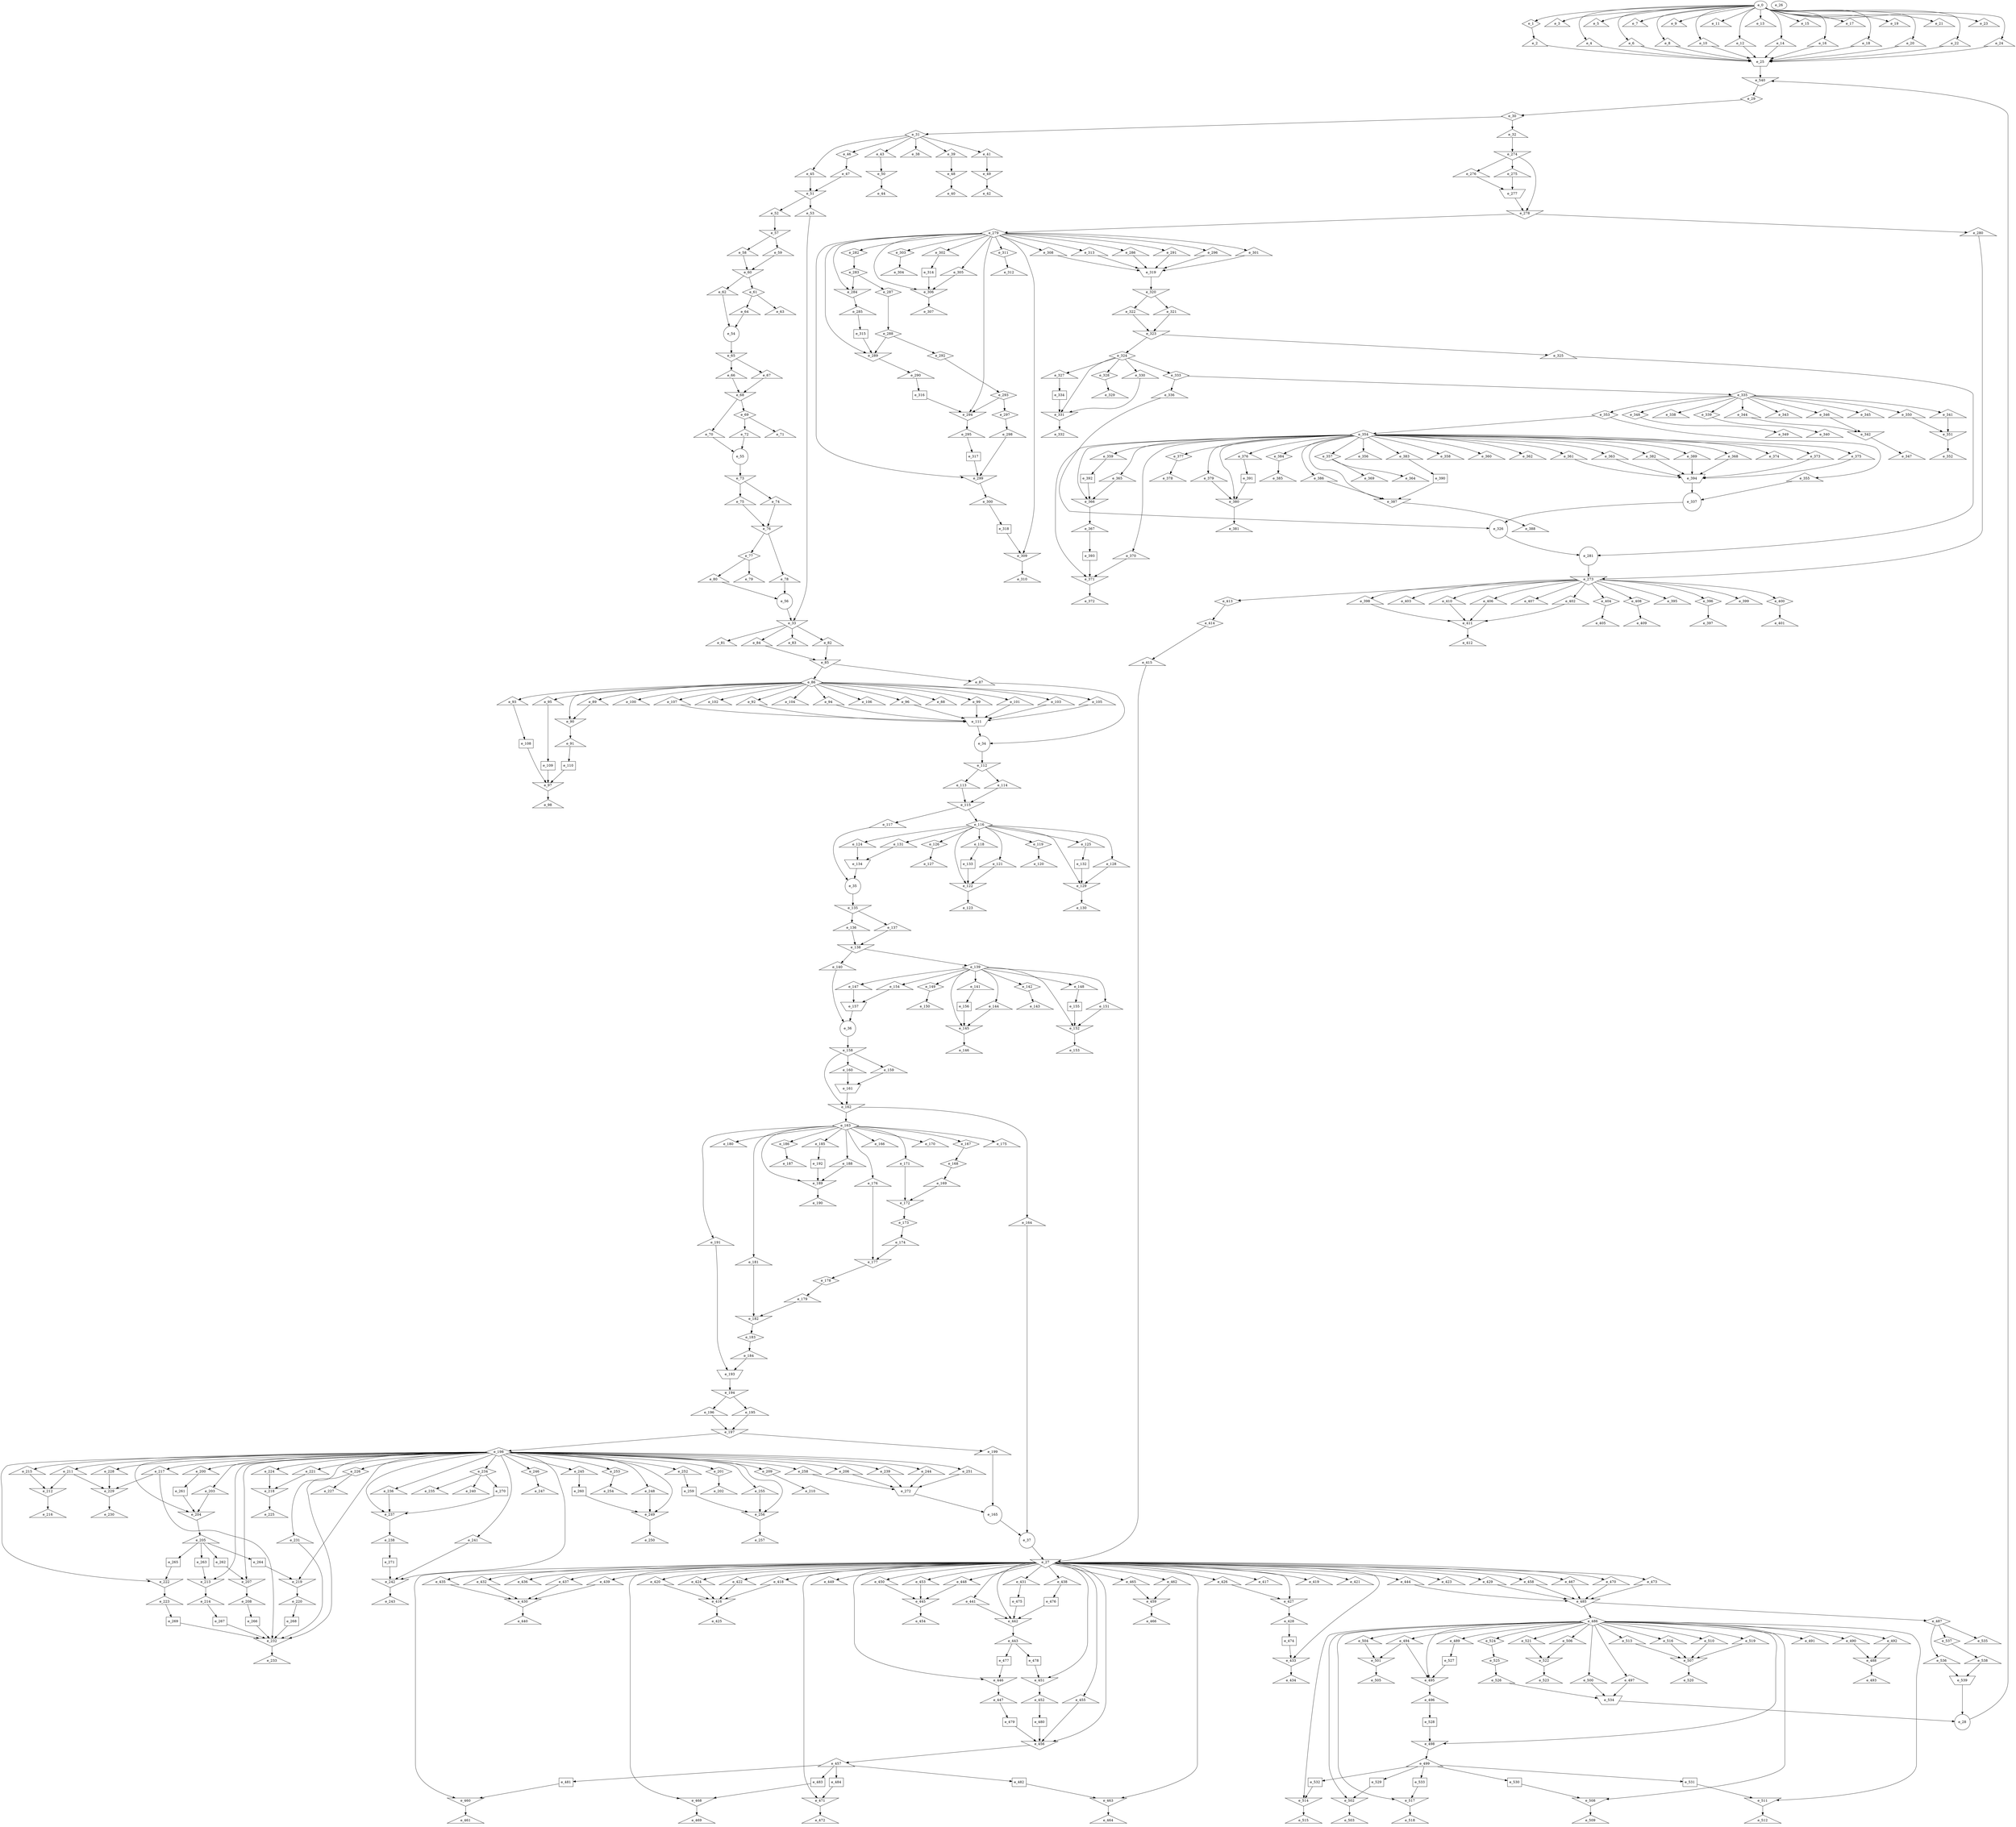 digraph control_path {
  e_0: entry_node : n ;
  e_1 [shape = diamond];
  e_2 [shape = triangle];
  e_3 [shape = triangle];
  e_4 [shape = triangle];
  e_5 [shape = triangle];
  e_6 [shape = triangle];
  e_7 [shape = triangle];
  e_8 [shape = triangle];
  e_9 [shape = triangle];
  e_10 [shape = triangle];
  e_11 [shape = triangle];
  e_12 [shape = triangle];
  e_13 [shape = triangle];
  e_14 [shape = triangle];
  e_15 [shape = triangle];
  e_16 [shape = triangle];
  e_17 [shape = triangle];
  e_18 [shape = triangle];
  e_19 [shape = triangle];
  e_20 [shape = triangle];
  e_21 [shape = triangle];
  e_22 [shape = triangle];
  e_23 [shape = triangle];
  e_24 [shape = triangle];
  e_25 [shape = invtrapezium];
  e_26: exit_node : s ;
  e_27 [shape = invtriangle];
  e_28 [shape = circle];
  e_29 [shape = diamond];
  e_30 [shape = diamond];
  e_31 [shape = diamond];
  e_32 [shape = triangle];
  e_33 [shape = invtriangle];
  e_34 [shape = circle];
  e_35 [shape = circle];
  e_36 [shape = circle];
  e_37 [shape = circle];
  e_38 [shape = triangle];
  e_39 [shape = triangle];
  e_40 [shape = triangle];
  e_41 [shape = triangle];
  e_42 [shape = triangle];
  e_43 [shape = triangle];
  e_44 [shape = triangle];
  e_45 [shape = triangle];
  e_46 [shape = diamond];
  e_47 [shape = triangle];
  e_48 [shape = invtriangle];
  e_49 [shape = invtriangle];
  e_50 [shape = invtriangle];
  e_51 [shape = invtriangle];
  e_52 [shape = triangle];
  e_53 [shape = triangle];
  e_54 [shape = circle];
  e_55 [shape = circle];
  e_56 [shape = circle];
  e_57 [shape = invtriangle];
  e_58 [shape = triangle];
  e_59 [shape = triangle];
  e_60 [shape = invtriangle];
  e_61 [shape = diamond];
  e_62 [shape = triangle];
  e_63 [shape = triangle];
  e_64 [shape = triangle];
  e_65 [shape = invtriangle];
  e_66 [shape = triangle];
  e_67 [shape = triangle];
  e_68 [shape = invtriangle];
  e_69 [shape = diamond];
  e_70 [shape = triangle];
  e_71 [shape = triangle];
  e_72 [shape = triangle];
  e_73 [shape = invtriangle];
  e_74 [shape = triangle];
  e_75 [shape = triangle];
  e_76 [shape = invtriangle];
  e_77 [shape = diamond];
  e_78 [shape = triangle];
  e_79 [shape = triangle];
  e_80 [shape = triangle];
  e_81 [shape = triangle];
  e_82 [shape = triangle];
  e_83 [shape = triangle];
  e_84 [shape = triangle];
  e_85 [shape = invtriangle];
  e_86 [shape = diamond];
  e_87 [shape = triangle];
  e_88 [shape = triangle];
  e_89 [shape = triangle];
  e_90 [shape = invtriangle];
  e_91 [shape = triangle];
  e_92 [shape = triangle];
  e_93 [shape = triangle];
  e_94 [shape = triangle];
  e_95 [shape = triangle];
  e_96 [shape = triangle];
  e_97 [shape = invtriangle];
  e_98 [shape = triangle];
  e_99 [shape = triangle];
  e_100 [shape = triangle];
  e_101 [shape = triangle];
  e_102 [shape = triangle];
  e_103 [shape = triangle];
  e_104 [shape = triangle];
  e_105 [shape = triangle];
  e_106 [shape = triangle];
  e_107 [shape = triangle];
  e_108 [shape = dot];
  e_109 [shape = dot];
  e_110 [shape = dot];
  e_111 [shape = invtrapezium];
  e_112 [shape = invtriangle];
  e_113 [shape = triangle];
  e_114 [shape = triangle];
  e_115 [shape = invtriangle];
  e_116 [shape = diamond];
  e_117 [shape = triangle];
  e_118 [shape = triangle];
  e_119 [shape = diamond];
  e_120 [shape = triangle];
  e_121 [shape = triangle];
  e_122 [shape = invtriangle];
  e_123 [shape = triangle];
  e_124 [shape = triangle];
  e_125 [shape = triangle];
  e_126 [shape = diamond];
  e_127 [shape = triangle];
  e_128 [shape = triangle];
  e_129 [shape = invtriangle];
  e_130 [shape = triangle];
  e_131 [shape = triangle];
  e_132 [shape = dot];
  e_133 [shape = dot];
  e_134 [shape = invtrapezium];
  e_135 [shape = invtriangle];
  e_136 [shape = triangle];
  e_137 [shape = triangle];
  e_138 [shape = invtriangle];
  e_139 [shape = diamond];
  e_140 [shape = triangle];
  e_141 [shape = triangle];
  e_142 [shape = diamond];
  e_143 [shape = triangle];
  e_144 [shape = triangle];
  e_145 [shape = invtriangle];
  e_146 [shape = triangle];
  e_147 [shape = triangle];
  e_148 [shape = triangle];
  e_149 [shape = diamond];
  e_150 [shape = triangle];
  e_151 [shape = triangle];
  e_152 [shape = invtriangle];
  e_153 [shape = triangle];
  e_154 [shape = triangle];
  e_155 [shape = dot];
  e_156 [shape = dot];
  e_157 [shape = invtrapezium];
  e_158 [shape = invtriangle];
  e_159 [shape = triangle];
  e_160 [shape = triangle];
  e_161 [shape = invtrapezium];
  e_162 [shape = invtriangle];
  e_163 [shape = diamond];
  e_164 [shape = triangle];
  e_165 [shape = circle];
  e_166 [shape = triangle];
  e_167 [shape = diamond];
  e_168 [shape = diamond];
  e_169 [shape = triangle];
  e_170 [shape = triangle];
  e_171 [shape = triangle];
  e_172 [shape = invtriangle];
  e_173 [shape = diamond];
  e_174 [shape = triangle];
  e_175 [shape = triangle];
  e_176 [shape = triangle];
  e_177 [shape = invtriangle];
  e_178 [shape = diamond];
  e_179 [shape = triangle];
  e_180 [shape = triangle];
  e_181 [shape = triangle];
  e_182 [shape = invtriangle];
  e_183 [shape = diamond];
  e_184 [shape = triangle];
  e_185 [shape = triangle];
  e_186 [shape = diamond];
  e_187 [shape = triangle];
  e_188 [shape = triangle];
  e_189 [shape = invtriangle];
  e_190 [shape = triangle];
  e_191 [shape = triangle];
  e_192 [shape = dot];
  e_193 [shape = invtrapezium];
  e_194 [shape = invtriangle];
  e_195 [shape = triangle];
  e_196 [shape = triangle];
  e_197 [shape = invtriangle];
  e_198 [shape = diamond];
  e_199 [shape = triangle];
  e_200 [shape = triangle];
  e_201 [shape = diamond];
  e_202 [shape = triangle];
  e_203 [shape = triangle];
  e_204 [shape = invtriangle];
  e_205 [shape = triangle];
  e_206 [shape = triangle];
  e_207 [shape = invtriangle];
  e_208 [shape = triangle];
  e_209 [shape = diamond];
  e_210 [shape = triangle];
  e_211 [shape = triangle];
  e_212 [shape = invtriangle];
  e_213 [shape = invtriangle];
  e_214 [shape = triangle];
  e_215 [shape = triangle];
  e_216 [shape = triangle];
  e_217 [shape = triangle];
  e_218 [shape = invtriangle];
  e_219 [shape = invtriangle];
  e_220 [shape = triangle];
  e_221 [shape = triangle];
  e_222 [shape = invtriangle];
  e_223 [shape = triangle];
  e_224 [shape = triangle];
  e_225 [shape = triangle];
  e_226 [shape = diamond];
  e_227 [shape = triangle];
  e_228 [shape = triangle];
  e_229 [shape = invtriangle];
  e_230 [shape = triangle];
  e_231 [shape = triangle];
  e_232 [shape = invtriangle];
  e_233 [shape = triangle];
  e_234 [shape = diamond];
  e_235 [shape = triangle];
  e_236 [shape = triangle];
  e_237 [shape = invtriangle];
  e_238 [shape = triangle];
  e_239 [shape = triangle];
  e_240 [shape = triangle];
  e_241 [shape = triangle];
  e_242 [shape = invtriangle];
  e_243 [shape = triangle];
  e_244 [shape = triangle];
  e_245 [shape = triangle];
  e_246 [shape = diamond];
  e_247 [shape = triangle];
  e_248 [shape = triangle];
  e_249 [shape = invtriangle];
  e_250 [shape = triangle];
  e_251 [shape = triangle];
  e_252 [shape = triangle];
  e_253 [shape = diamond];
  e_254 [shape = triangle];
  e_255 [shape = triangle];
  e_256 [shape = invtriangle];
  e_257 [shape = triangle];
  e_258 [shape = triangle];
  e_259 [shape = dot];
  e_260 [shape = dot];
  e_261 [shape = dot];
  e_262 [shape = dot];
  e_263 [shape = dot];
  e_264 [shape = dot];
  e_265 [shape = dot];
  e_266 [shape = dot];
  e_267 [shape = dot];
  e_268 [shape = dot];
  e_269 [shape = dot];
  e_270 [shape = dot];
  e_271 [shape = dot];
  e_272 [shape = invtrapezium];
  e_273 [shape = invtriangle];
  e_274 [shape = invtriangle];
  e_275 [shape = triangle];
  e_276 [shape = triangle];
  e_277 [shape = invtrapezium];
  e_278 [shape = invtriangle];
  e_279 [shape = diamond];
  e_280 [shape = triangle];
  e_281 [shape = circle];
  e_282 [shape = diamond];
  e_283 [shape = diamond];
  e_284 [shape = invtriangle];
  e_285 [shape = triangle];
  e_286 [shape = triangle];
  e_287 [shape = diamond];
  e_288 [shape = diamond];
  e_289 [shape = invtriangle];
  e_290 [shape = triangle];
  e_291 [shape = triangle];
  e_292 [shape = diamond];
  e_293 [shape = diamond];
  e_294 [shape = invtriangle];
  e_295 [shape = triangle];
  e_296 [shape = triangle];
  e_297 [shape = diamond];
  e_298 [shape = triangle];
  e_299 [shape = invtriangle];
  e_300 [shape = triangle];
  e_301 [shape = triangle];
  e_302 [shape = triangle];
  e_303 [shape = diamond];
  e_304 [shape = triangle];
  e_305 [shape = triangle];
  e_306 [shape = invtriangle];
  e_307 [shape = triangle];
  e_308 [shape = triangle];
  e_309 [shape = invtriangle];
  e_310 [shape = triangle];
  e_311 [shape = diamond];
  e_312 [shape = triangle];
  e_313 [shape = triangle];
  e_314 [shape = dot];
  e_315 [shape = dot];
  e_316 [shape = dot];
  e_317 [shape = dot];
  e_318 [shape = dot];
  e_319 [shape = invtrapezium];
  e_320 [shape = invtriangle];
  e_321 [shape = triangle];
  e_322 [shape = triangle];
  e_323 [shape = invtriangle];
  e_324 [shape = diamond];
  e_325 [shape = triangle];
  e_326 [shape = circle];
  e_327 [shape = triangle];
  e_328 [shape = diamond];
  e_329 [shape = triangle];
  e_330 [shape = triangle];
  e_331 [shape = invtriangle];
  e_332 [shape = triangle];
  e_333 [shape = diamond];
  e_334 [shape = dot];
  e_335 [shape = diamond];
  e_336 [shape = triangle];
  e_337 [shape = circle];
  e_338 [shape = triangle];
  e_339 [shape = diamond];
  e_340 [shape = triangle];
  e_341 [shape = triangle];
  e_342 [shape = invtriangle];
  e_343 [shape = triangle];
  e_344 [shape = triangle];
  e_345 [shape = triangle];
  e_346 [shape = triangle];
  e_347 [shape = triangle];
  e_348 [shape = diamond];
  e_349 [shape = triangle];
  e_350 [shape = triangle];
  e_351 [shape = invtriangle];
  e_352 [shape = triangle];
  e_353 [shape = diamond];
  e_354 [shape = diamond];
  e_355 [shape = triangle];
  e_356 [shape = triangle];
  e_357 [shape = diamond];
  e_358 [shape = triangle];
  e_359 [shape = triangle];
  e_360 [shape = triangle];
  e_361 [shape = triangle];
  e_362 [shape = triangle];
  e_363 [shape = triangle];
  e_364 [shape = triangle];
  e_365 [shape = triangle];
  e_366 [shape = invtriangle];
  e_367 [shape = triangle];
  e_368 [shape = triangle];
  e_369 [shape = triangle];
  e_370 [shape = triangle];
  e_371 [shape = invtriangle];
  e_372 [shape = triangle];
  e_373 [shape = triangle];
  e_374 [shape = triangle];
  e_375 [shape = triangle];
  e_376 [shape = triangle];
  e_377 [shape = diamond];
  e_378 [shape = triangle];
  e_379 [shape = triangle];
  e_380 [shape = invtriangle];
  e_381 [shape = triangle];
  e_382 [shape = triangle];
  e_383 [shape = triangle];
  e_384 [shape = diamond];
  e_385 [shape = triangle];
  e_386 [shape = triangle];
  e_387 [shape = invtriangle];
  e_388 [shape = triangle];
  e_389 [shape = triangle];
  e_390 [shape = dot];
  e_391 [shape = dot];
  e_392 [shape = dot];
  e_393 [shape = dot];
  e_394 [shape = invtrapezium];
  e_395 [shape = triangle];
  e_396 [shape = diamond];
  e_397 [shape = triangle];
  e_398 [shape = triangle];
  e_399 [shape = triangle];
  e_400 [shape = diamond];
  e_401 [shape = triangle];
  e_402 [shape = triangle];
  e_403 [shape = triangle];
  e_404 [shape = diamond];
  e_405 [shape = triangle];
  e_406 [shape = triangle];
  e_407 [shape = triangle];
  e_408 [shape = diamond];
  e_409 [shape = triangle];
  e_410 [shape = triangle];
  e_411 [shape = invtriangle];
  e_412 [shape = triangle];
  e_413 [shape = diamond];
  e_414 [shape = diamond];
  e_415 [shape = triangle];
  e_416 [shape = invtriangle];
  e_417 [shape = triangle];
  e_418 [shape = triangle];
  e_419 [shape = triangle];
  e_420 [shape = triangle];
  e_421 [shape = triangle];
  e_422 [shape = triangle];
  e_423 [shape = triangle];
  e_424 [shape = triangle];
  e_425 [shape = triangle];
  e_426 [shape = triangle];
  e_427 [shape = invtriangle];
  e_428 [shape = triangle];
  e_429 [shape = triangle];
  e_430 [shape = invtriangle];
  e_431 [shape = triangle];
  e_432 [shape = triangle];
  e_433 [shape = invtriangle];
  e_434 [shape = triangle];
  e_435 [shape = triangle];
  e_436 [shape = triangle];
  e_437 [shape = triangle];
  e_438 [shape = triangle];
  e_439 [shape = triangle];
  e_440 [shape = triangle];
  e_441 [shape = triangle];
  e_442 [shape = invtriangle];
  e_443 [shape = triangle];
  e_444 [shape = triangle];
  e_445 [shape = invtriangle];
  e_446 [shape = invtriangle];
  e_447 [shape = triangle];
  e_448 [shape = triangle];
  e_449 [shape = triangle];
  e_450 [shape = triangle];
  e_451 [shape = invtriangle];
  e_452 [shape = triangle];
  e_453 [shape = triangle];
  e_454 [shape = triangle];
  e_455 [shape = triangle];
  e_456 [shape = invtriangle];
  e_457 [shape = triangle];
  e_458 [shape = triangle];
  e_459 [shape = invtriangle];
  e_460 [shape = invtriangle];
  e_461 [shape = triangle];
  e_462 [shape = triangle];
  e_463 [shape = invtriangle];
  e_464 [shape = triangle];
  e_465 [shape = triangle];
  e_466 [shape = triangle];
  e_467 [shape = triangle];
  e_468 [shape = invtriangle];
  e_469 [shape = triangle];
  e_470 [shape = triangle];
  e_471 [shape = invtriangle];
  e_472 [shape = triangle];
  e_473 [shape = triangle];
  e_474 [shape = dot];
  e_475 [shape = dot];
  e_476 [shape = dot];
  e_477 [shape = dot];
  e_478 [shape = dot];
  e_479 [shape = dot];
  e_480 [shape = dot];
  e_481 [shape = dot];
  e_482 [shape = dot];
  e_483 [shape = dot];
  e_484 [shape = dot];
  e_485 [shape = invtriangle];
  e_486 [shape = diamond];
  e_487 [shape = diamond];
  e_488 [shape = invtriangle];
  e_489 [shape = triangle];
  e_490 [shape = triangle];
  e_491 [shape = triangle];
  e_492 [shape = triangle];
  e_493 [shape = triangle];
  e_494 [shape = triangle];
  e_495 [shape = invtriangle];
  e_496 [shape = triangle];
  e_497 [shape = triangle];
  e_498 [shape = invtriangle];
  e_499 [shape = triangle];
  e_500 [shape = triangle];
  e_501 [shape = invtriangle];
  e_502 [shape = invtriangle];
  e_503 [shape = triangle];
  e_504 [shape = triangle];
  e_505 [shape = triangle];
  e_506 [shape = triangle];
  e_507 [shape = invtriangle];
  e_508 [shape = invtriangle];
  e_509 [shape = triangle];
  e_510 [shape = triangle];
  e_511 [shape = invtriangle];
  e_512 [shape = triangle];
  e_513 [shape = triangle];
  e_514 [shape = invtriangle];
  e_515 [shape = triangle];
  e_516 [shape = triangle];
  e_517 [shape = invtriangle];
  e_518 [shape = triangle];
  e_519 [shape = triangle];
  e_520 [shape = triangle];
  e_521 [shape = triangle];
  e_522 [shape = invtriangle];
  e_523 [shape = triangle];
  e_524 [shape = diamond];
  e_525 [shape = diamond];
  e_526 [shape = triangle];
  e_527 [shape = dot];
  e_528 [shape = dot];
  e_529 [shape = dot];
  e_530 [shape = dot];
  e_531 [shape = dot];
  e_532 [shape = dot];
  e_533 [shape = dot];
  e_534 [shape = invtrapezium];
  e_535 [shape = triangle];
  e_536 [shape = triangle];
  e_537 [shape = diamond];
  e_538 [shape = triangle];
  e_539 [shape = invtrapezium];
  e_540 [shape = invtriangle];
  e_0 -> e_1;
  e_1 -> e_2;
  e_0 -> e_3;
  e_0 -> e_4;
  e_0 -> e_5;
  e_0 -> e_6;
  e_0 -> e_7;
  e_0 -> e_8;
  e_0 -> e_9;
  e_0 -> e_10;
  e_0 -> e_11;
  e_0 -> e_12;
  e_0 -> e_13;
  e_0 -> e_14;
  e_0 -> e_15;
  e_0 -> e_16;
  e_0 -> e_17;
  e_0 -> e_18;
  e_0 -> e_19;
  e_0 -> e_20;
  e_0 -> e_21;
  e_0 -> e_22;
  e_0 -> e_23;
  e_0 -> e_24;
  e_2 -> e_25;
  e_4 -> e_25;
  e_6 -> e_25;
  e_8 -> e_25;
  e_10 -> e_25;
  e_12 -> e_25;
  e_14 -> e_25;
  e_16 -> e_25;
  e_18 -> e_25;
  e_20 -> e_25;
  e_22 -> e_25;
  e_24 -> e_25;
  e_415 -> e_27;
  e_37 -> e_27;
  e_539 -> e_28;
  e_534 -> e_28;
  e_540 -> e_29;
  e_29 -> e_30;
  e_30 -> e_31;
  e_30 -> e_32;
  e_53 -> e_33;
  e_56 -> e_33;
  e_87 -> e_34;
  e_111 -> e_34;
  e_134 -> e_35;
  e_117 -> e_35;
  e_140 -> e_36;
  e_157 -> e_36;
  e_164 -> e_37;
  e_165 -> e_37;
  e_31 -> e_38;
  e_31 -> e_39;
  e_48 -> e_40;
  e_31 -> e_41;
  e_49 -> e_42;
  e_31 -> e_43;
  e_50 -> e_44;
  e_31 -> e_45;
  e_31 -> e_46;
  e_46 -> e_47;
  e_39 -> e_48;
  e_41 -> e_49;
  e_43 -> e_50;
  e_45 -> e_51;
  e_47 -> e_51;
  e_51 -> e_52;
  e_51 -> e_53;
  e_62 -> e_54;
  e_64 -> e_54;
  e_70 -> e_55;
  e_72 -> e_55;
  e_78 -> e_56;
  e_80 -> e_56;
  e_52 -> e_57;
  e_57 -> e_58;
  e_57 -> e_59;
  e_58 -> e_60;
  e_59 -> e_60;
  e_60 -> e_61;
  e_60 -> e_62;
  e_61 -> e_63;
  e_61 -> e_64;
  e_54 -> e_65;
  e_65 -> e_66;
  e_65 -> e_67;
  e_66 -> e_68;
  e_67 -> e_68;
  e_68 -> e_69;
  e_68 -> e_70;
  e_69 -> e_71;
  e_69 -> e_72;
  e_55 -> e_73;
  e_73 -> e_74;
  e_73 -> e_75;
  e_74 -> e_76;
  e_75 -> e_76;
  e_76 -> e_77;
  e_76 -> e_78;
  e_77 -> e_79;
  e_77 -> e_80;
  e_33 -> e_81;
  e_33 -> e_82;
  e_33 -> e_83;
  e_33 -> e_84;
  e_84 -> e_85;
  e_82 -> e_85;
  e_85 -> e_86;
  e_85 -> e_87;
  e_86 -> e_88;
  e_86 -> e_89;
  e_86 -> e_90;
  e_89 -> e_90;
  e_90 -> e_91;
  e_86 -> e_92;
  e_86 -> e_93;
  e_86 -> e_94;
  e_86 -> e_95;
  e_86 -> e_96;
  e_108 -> e_97;
  e_109 -> e_97;
  e_110 -> e_97;
  e_97 -> e_98;
  e_86 -> e_99;
  e_86 -> e_100;
  e_86 -> e_101;
  e_86 -> e_102;
  e_86 -> e_103;
  e_86 -> e_104;
  e_86 -> e_105;
  e_86 -> e_106;
  e_86 -> e_107;
  e_93 -> e_108;
  e_95 -> e_109;
  e_91 -> e_110;
  e_103 -> e_111;
  e_105 -> e_111;
  e_99 -> e_111;
  e_101 -> e_111;
  e_96 -> e_111;
  e_94 -> e_111;
  e_92 -> e_111;
  e_107 -> e_111;
  e_34 -> e_112;
  e_112 -> e_113;
  e_112 -> e_114;
  e_113 -> e_115;
  e_114 -> e_115;
  e_115 -> e_116;
  e_115 -> e_117;
  e_116 -> e_118;
  e_116 -> e_119;
  e_119 -> e_120;
  e_116 -> e_121;
  e_121 -> e_122;
  e_133 -> e_122;
  e_116 -> e_122;
  e_122 -> e_123;
  e_116 -> e_124;
  e_116 -> e_125;
  e_116 -> e_126;
  e_126 -> e_127;
  e_116 -> e_128;
  e_132 -> e_129;
  e_116 -> e_129;
  e_128 -> e_129;
  e_129 -> e_130;
  e_116 -> e_131;
  e_125 -> e_132;
  e_118 -> e_133;
  e_131 -> e_134;
  e_124 -> e_134;
  e_35 -> e_135;
  e_135 -> e_136;
  e_135 -> e_137;
  e_136 -> e_138;
  e_137 -> e_138;
  e_138 -> e_139;
  e_138 -> e_140;
  e_139 -> e_141;
  e_139 -> e_142;
  e_142 -> e_143;
  e_139 -> e_144;
  e_139 -> e_145;
  e_144 -> e_145;
  e_156 -> e_145;
  e_145 -> e_146;
  e_139 -> e_147;
  e_139 -> e_148;
  e_139 -> e_149;
  e_149 -> e_150;
  e_139 -> e_151;
  e_139 -> e_152;
  e_151 -> e_152;
  e_155 -> e_152;
  e_152 -> e_153;
  e_139 -> e_154;
  e_148 -> e_155;
  e_141 -> e_156;
  e_147 -> e_157;
  e_154 -> e_157;
  e_36 -> e_158;
  e_158 -> e_159;
  e_158 -> e_160;
  e_159 -> e_161;
  e_160 -> e_161;
  e_158 -> e_162;
  e_161 -> e_162;
  e_162 -> e_163;
  e_162 -> e_164;
  e_199 -> e_165;
  e_272 -> e_165;
  e_163 -> e_166;
  e_163 -> e_167;
  e_167 -> e_168;
  e_168 -> e_169;
  e_163 -> e_170;
  e_163 -> e_171;
  e_171 -> e_172;
  e_169 -> e_172;
  e_172 -> e_173;
  e_173 -> e_174;
  e_163 -> e_175;
  e_163 -> e_176;
  e_174 -> e_177;
  e_176 -> e_177;
  e_177 -> e_178;
  e_178 -> e_179;
  e_163 -> e_180;
  e_163 -> e_181;
  e_179 -> e_182;
  e_181 -> e_182;
  e_182 -> e_183;
  e_183 -> e_184;
  e_163 -> e_185;
  e_163 -> e_186;
  e_186 -> e_187;
  e_163 -> e_188;
  e_188 -> e_189;
  e_163 -> e_189;
  e_192 -> e_189;
  e_189 -> e_190;
  e_163 -> e_191;
  e_185 -> e_192;
  e_184 -> e_193;
  e_191 -> e_193;
  e_193 -> e_194;
  e_194 -> e_195;
  e_194 -> e_196;
  e_195 -> e_197;
  e_196 -> e_197;
  e_197 -> e_198;
  e_197 -> e_199;
  e_198 -> e_200;
  e_198 -> e_201;
  e_201 -> e_202;
  e_198 -> e_203;
  e_198 -> e_204;
  e_203 -> e_204;
  e_261 -> e_204;
  e_204 -> e_205;
  e_198 -> e_206;
  e_198 -> e_207;
  e_262 -> e_207;
  e_207 -> e_208;
  e_198 -> e_209;
  e_209 -> e_210;
  e_198 -> e_211;
  e_211 -> e_212;
  e_215 -> e_212;
  e_198 -> e_213;
  e_263 -> e_213;
  e_213 -> e_214;
  e_198 -> e_215;
  e_212 -> e_216;
  e_198 -> e_217;
  e_221 -> e_218;
  e_224 -> e_218;
  e_198 -> e_219;
  e_264 -> e_219;
  e_219 -> e_220;
  e_198 -> e_221;
  e_198 -> e_222;
  e_265 -> e_222;
  e_222 -> e_223;
  e_198 -> e_224;
  e_218 -> e_225;
  e_198 -> e_226;
  e_226 -> e_227;
  e_198 -> e_228;
  e_211 -> e_229;
  e_217 -> e_229;
  e_228 -> e_229;
  e_229 -> e_230;
  e_198 -> e_231;
  e_217 -> e_232;
  e_226 -> e_232;
  e_231 -> e_232;
  e_266 -> e_232;
  e_267 -> e_232;
  e_268 -> e_232;
  e_269 -> e_232;
  e_232 -> e_233;
  e_198 -> e_234;
  e_234 -> e_235;
  e_198 -> e_236;
  e_198 -> e_237;
  e_236 -> e_237;
  e_270 -> e_237;
  e_237 -> e_238;
  e_198 -> e_239;
  e_234 -> e_240;
  e_198 -> e_241;
  e_198 -> e_242;
  e_241 -> e_242;
  e_271 -> e_242;
  e_242 -> e_243;
  e_198 -> e_244;
  e_198 -> e_245;
  e_198 -> e_246;
  e_246 -> e_247;
  e_198 -> e_248;
  e_198 -> e_249;
  e_248 -> e_249;
  e_260 -> e_249;
  e_249 -> e_250;
  e_198 -> e_251;
  e_198 -> e_252;
  e_198 -> e_253;
  e_253 -> e_254;
  e_198 -> e_255;
  e_198 -> e_256;
  e_255 -> e_256;
  e_259 -> e_256;
  e_256 -> e_257;
  e_198 -> e_258;
  e_252 -> e_259;
  e_245 -> e_260;
  e_200 -> e_261;
  e_205 -> e_262;
  e_205 -> e_263;
  e_205 -> e_264;
  e_205 -> e_265;
  e_208 -> e_266;
  e_214 -> e_267;
  e_220 -> e_268;
  e_223 -> e_269;
  e_234 -> e_270;
  e_238 -> e_271;
  e_206 -> e_272;
  e_239 -> e_272;
  e_244 -> e_272;
  e_251 -> e_272;
  e_258 -> e_272;
  e_280 -> e_273;
  e_281 -> e_273;
  e_32 -> e_274;
  e_274 -> e_275;
  e_274 -> e_276;
  e_275 -> e_277;
  e_276 -> e_277;
  e_274 -> e_278;
  e_277 -> e_278;
  e_278 -> e_279;
  e_278 -> e_280;
  e_325 -> e_281;
  e_326 -> e_281;
  e_279 -> e_282;
  e_282 -> e_283;
  e_279 -> e_284;
  e_283 -> e_284;
  e_284 -> e_285;
  e_279 -> e_286;
  e_283 -> e_287;
  e_287 -> e_288;
  e_279 -> e_289;
  e_288 -> e_289;
  e_315 -> e_289;
  e_289 -> e_290;
  e_279 -> e_291;
  e_288 -> e_292;
  e_292 -> e_293;
  e_279 -> e_294;
  e_293 -> e_294;
  e_316 -> e_294;
  e_294 -> e_295;
  e_279 -> e_296;
  e_293 -> e_297;
  e_297 -> e_298;
  e_279 -> e_299;
  e_298 -> e_299;
  e_317 -> e_299;
  e_299 -> e_300;
  e_279 -> e_301;
  e_279 -> e_302;
  e_279 -> e_303;
  e_303 -> e_304;
  e_279 -> e_305;
  e_279 -> e_306;
  e_305 -> e_306;
  e_314 -> e_306;
  e_306 -> e_307;
  e_279 -> e_308;
  e_279 -> e_309;
  e_318 -> e_309;
  e_309 -> e_310;
  e_279 -> e_311;
  e_311 -> e_312;
  e_279 -> e_313;
  e_302 -> e_314;
  e_285 -> e_315;
  e_290 -> e_316;
  e_295 -> e_317;
  e_300 -> e_318;
  e_286 -> e_319;
  e_291 -> e_319;
  e_296 -> e_319;
  e_301 -> e_319;
  e_308 -> e_319;
  e_313 -> e_319;
  e_319 -> e_320;
  e_320 -> e_321;
  e_320 -> e_322;
  e_321 -> e_323;
  e_322 -> e_323;
  e_323 -> e_324;
  e_323 -> e_325;
  e_336 -> e_326;
  e_337 -> e_326;
  e_324 -> e_327;
  e_324 -> e_328;
  e_328 -> e_329;
  e_324 -> e_330;
  e_324 -> e_331;
  e_330 -> e_331;
  e_334 -> e_331;
  e_331 -> e_332;
  e_324 -> e_333;
  e_327 -> e_334;
  e_333 -> e_335;
  e_333 -> e_336;
  e_355 -> e_337;
  e_394 -> e_337;
  e_335 -> e_338;
  e_335 -> e_339;
  e_339 -> e_340;
  e_335 -> e_341;
  e_344 -> e_342;
  e_346 -> e_342;
  e_335 -> e_343;
  e_335 -> e_344;
  e_335 -> e_345;
  e_335 -> e_346;
  e_342 -> e_347;
  e_335 -> e_348;
  e_348 -> e_349;
  e_335 -> e_350;
  e_341 -> e_351;
  e_350 -> e_351;
  e_351 -> e_352;
  e_335 -> e_353;
  e_353 -> e_354;
  e_353 -> e_355;
  e_354 -> e_356;
  e_354 -> e_357;
  e_354 -> e_358;
  e_354 -> e_359;
  e_354 -> e_360;
  e_354 -> e_361;
  e_354 -> e_362;
  e_354 -> e_363;
  e_357 -> e_364;
  e_354 -> e_365;
  e_354 -> e_366;
  e_365 -> e_366;
  e_392 -> e_366;
  e_366 -> e_367;
  e_354 -> e_368;
  e_357 -> e_369;
  e_354 -> e_370;
  e_354 -> e_371;
  e_370 -> e_371;
  e_393 -> e_371;
  e_371 -> e_372;
  e_354 -> e_373;
  e_354 -> e_374;
  e_354 -> e_375;
  e_354 -> e_376;
  e_354 -> e_377;
  e_377 -> e_378;
  e_354 -> e_379;
  e_354 -> e_380;
  e_379 -> e_380;
  e_391 -> e_380;
  e_380 -> e_381;
  e_354 -> e_382;
  e_354 -> e_383;
  e_354 -> e_384;
  e_384 -> e_385;
  e_354 -> e_386;
  e_354 -> e_387;
  e_390 -> e_387;
  e_386 -> e_387;
  e_387 -> e_388;
  e_354 -> e_389;
  e_383 -> e_390;
  e_376 -> e_391;
  e_359 -> e_392;
  e_367 -> e_393;
  e_361 -> e_394;
  e_363 -> e_394;
  e_368 -> e_394;
  e_373 -> e_394;
  e_375 -> e_394;
  e_382 -> e_394;
  e_389 -> e_394;
  e_273 -> e_395;
  e_273 -> e_396;
  e_396 -> e_397;
  e_273 -> e_398;
  e_273 -> e_399;
  e_273 -> e_400;
  e_400 -> e_401;
  e_273 -> e_402;
  e_273 -> e_403;
  e_273 -> e_404;
  e_404 -> e_405;
  e_273 -> e_406;
  e_273 -> e_407;
  e_273 -> e_408;
  e_408 -> e_409;
  e_273 -> e_410;
  e_402 -> e_411;
  e_410 -> e_411;
  e_406 -> e_411;
  e_398 -> e_411;
  e_411 -> e_412;
  e_273 -> e_413;
  e_413 -> e_414;
  e_414 -> e_415;
  e_418 -> e_416;
  e_420 -> e_416;
  e_424 -> e_416;
  e_422 -> e_416;
  e_27 -> e_417;
  e_27 -> e_418;
  e_27 -> e_419;
  e_27 -> e_420;
  e_27 -> e_421;
  e_27 -> e_422;
  e_27 -> e_423;
  e_27 -> e_424;
  e_416 -> e_425;
  e_27 -> e_426;
  e_426 -> e_427;
  e_27 -> e_427;
  e_427 -> e_428;
  e_27 -> e_429;
  e_432 -> e_430;
  e_435 -> e_430;
  e_437 -> e_430;
  e_439 -> e_430;
  e_27 -> e_431;
  e_27 -> e_432;
  e_474 -> e_433;
  e_27 -> e_433;
  e_433 -> e_434;
  e_27 -> e_435;
  e_27 -> e_436;
  e_27 -> e_437;
  e_27 -> e_438;
  e_27 -> e_439;
  e_430 -> e_440;
  e_27 -> e_441;
  e_441 -> e_442;
  e_475 -> e_442;
  e_476 -> e_442;
  e_27 -> e_442;
  e_442 -> e_443;
  e_27 -> e_444;
  e_448 -> e_445;
  e_450 -> e_445;
  e_453 -> e_445;
  e_477 -> e_446;
  e_27 -> e_446;
  e_446 -> e_447;
  e_27 -> e_448;
  e_27 -> e_449;
  e_27 -> e_450;
  e_478 -> e_451;
  e_27 -> e_451;
  e_451 -> e_452;
  e_27 -> e_453;
  e_445 -> e_454;
  e_27 -> e_455;
  e_479 -> e_456;
  e_480 -> e_456;
  e_27 -> e_456;
  e_455 -> e_456;
  e_456 -> e_457;
  e_27 -> e_458;
  e_465 -> e_459;
  e_462 -> e_459;
  e_481 -> e_460;
  e_27 -> e_460;
  e_460 -> e_461;
  e_27 -> e_462;
  e_482 -> e_463;
  e_27 -> e_463;
  e_463 -> e_464;
  e_27 -> e_465;
  e_459 -> e_466;
  e_27 -> e_467;
  e_483 -> e_468;
  e_27 -> e_468;
  e_468 -> e_469;
  e_27 -> e_470;
  e_484 -> e_471;
  e_27 -> e_471;
  e_471 -> e_472;
  e_27 -> e_473;
  e_428 -> e_474;
  e_431 -> e_475;
  e_438 -> e_476;
  e_443 -> e_477;
  e_443 -> e_478;
  e_447 -> e_479;
  e_452 -> e_480;
  e_457 -> e_481;
  e_457 -> e_482;
  e_457 -> e_483;
  e_457 -> e_484;
  e_444 -> e_485;
  e_458 -> e_485;
  e_467 -> e_485;
  e_470 -> e_485;
  e_473 -> e_485;
  e_429 -> e_485;
  e_485 -> e_486;
  e_485 -> e_487;
  e_490 -> e_488;
  e_492 -> e_488;
  e_486 -> e_489;
  e_486 -> e_490;
  e_486 -> e_491;
  e_486 -> e_492;
  e_488 -> e_493;
  e_486 -> e_494;
  e_486 -> e_495;
  e_494 -> e_495;
  e_527 -> e_495;
  e_495 -> e_496;
  e_486 -> e_497;
  e_486 -> e_498;
  e_528 -> e_498;
  e_498 -> e_499;
  e_486 -> e_500;
  e_494 -> e_501;
  e_504 -> e_501;
  e_486 -> e_502;
  e_529 -> e_502;
  e_502 -> e_503;
  e_486 -> e_504;
  e_501 -> e_505;
  e_486 -> e_506;
  e_513 -> e_507;
  e_519 -> e_507;
  e_516 -> e_507;
  e_510 -> e_507;
  e_486 -> e_508;
  e_530 -> e_508;
  e_508 -> e_509;
  e_486 -> e_510;
  e_486 -> e_511;
  e_531 -> e_511;
  e_511 -> e_512;
  e_486 -> e_513;
  e_486 -> e_514;
  e_532 -> e_514;
  e_514 -> e_515;
  e_486 -> e_516;
  e_486 -> e_517;
  e_533 -> e_517;
  e_517 -> e_518;
  e_486 -> e_519;
  e_507 -> e_520;
  e_486 -> e_521;
  e_521 -> e_522;
  e_506 -> e_522;
  e_522 -> e_523;
  e_486 -> e_524;
  e_524 -> e_525;
  e_525 -> e_526;
  e_489 -> e_527;
  e_496 -> e_528;
  e_499 -> e_529;
  e_499 -> e_530;
  e_499 -> e_531;
  e_499 -> e_532;
  e_499 -> e_533;
  e_497 -> e_534;
  e_500 -> e_534;
  e_526 -> e_534;
  e_487 -> e_535;
  e_487 -> e_536;
  e_487 -> e_537;
  e_537 -> e_538;
  e_536 -> e_539;
  e_538 -> e_539;
  e_25 -> e_540;
  e_28 -> e_540;
}
